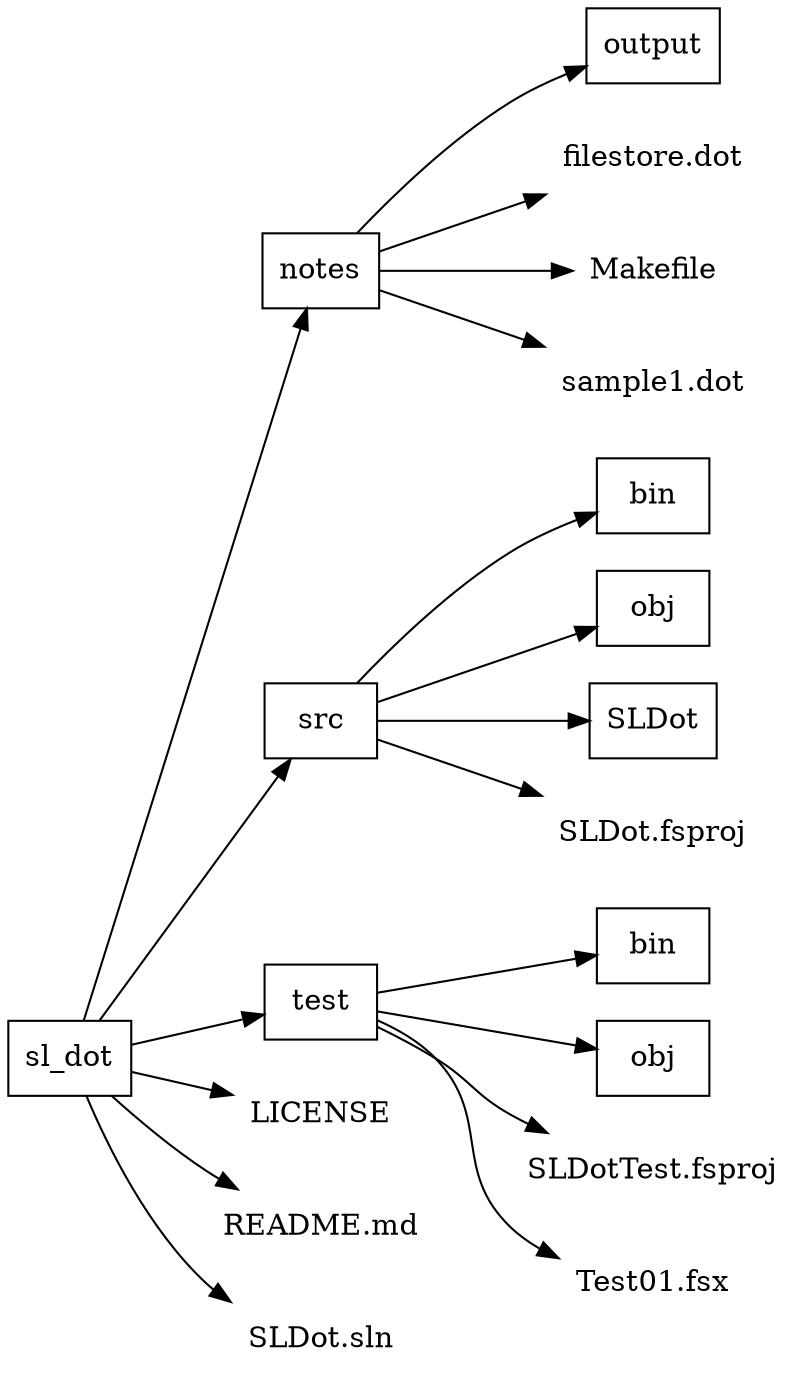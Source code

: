 // dir.dot

// Note - identifiers can't use dash (-).

digraph sl_dot {
    rankdir = LR;

    { rank = same; "sl_dot" [shape=box]; }
    
    { rank = same; "notes" [shape=box]; "src" [shape=box]; "test" [shape=box]; "LICENSE" [shape=plaintext]; "README.md" [shape=plaintext]; "SLDot.sln" [shape=plaintext]; }


    { rank = same; "output" [shape=box]; "filestore.dot" [shape=plaintext]; "Makefile" [shape=plaintext]; "sample1.dot" [shape=plaintext];
		"bin" [shape=box]; "obj" [shape=box]; "SLDot" [shape=box]; "SLDot.fsproj" [shape=plaintext];
		"bin.2" [shape=box; label="bin"]; "obj.2" [shape=box; label="obj"]; "SLDotTest.fsproj" [shape=plaintext]; "Test01.fsx" [shape=plaintext]; }

    "sl_dot" -> "notes";
    "sl_dot" -> "src";
    "sl_dot" -> "test";
    "sl_dot" -> "LICENSE";
    "sl_dot" -> "README.md";
    "sl_dot" -> "SLDot.sln";

	"notes" -> "output";
	"notes" -> "filestore.dot";
	"notes" -> "Makefile";
	"notes" -> "sample1.dot";
	
	"src" -> "bin";
	"src" -> "obj";
	"src" -> "SLDot";
	"src" -> "SLDot.fsproj";
	
	"test" -> "bin.2";
	"test" -> "obj.2";
	"test" -> "SLDotTest.fsproj";
	"test" -> "Test01.fsx";
	
}
